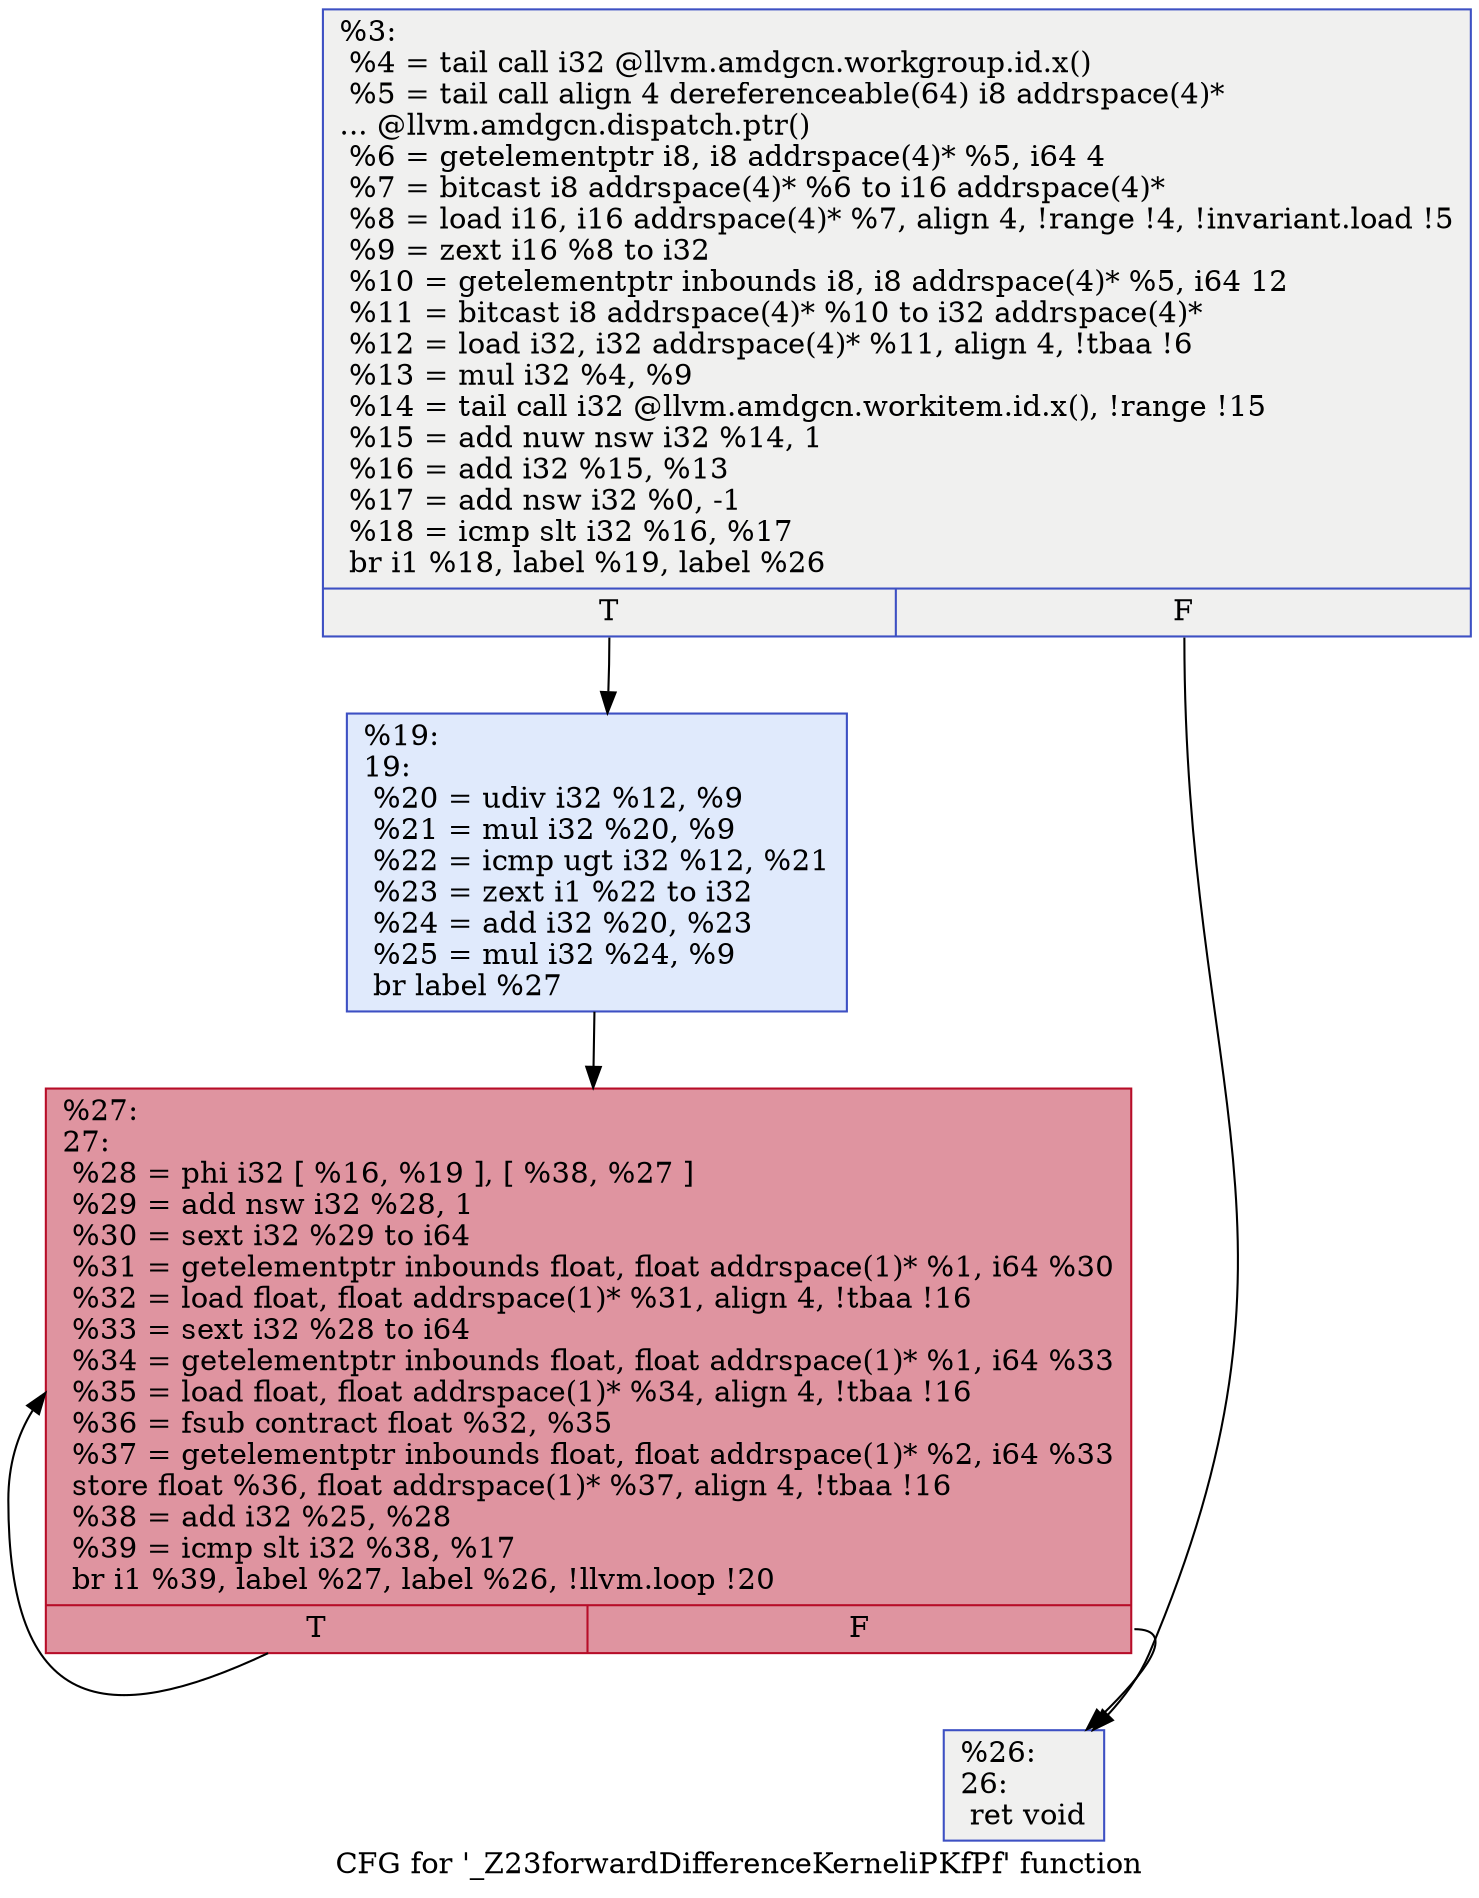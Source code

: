 digraph "CFG for '_Z23forwardDifferenceKerneliPKfPf' function" {
	label="CFG for '_Z23forwardDifferenceKerneliPKfPf' function";

	Node0x63f8500 [shape=record,color="#3d50c3ff", style=filled, fillcolor="#dedcdb70",label="{%3:\l  %4 = tail call i32 @llvm.amdgcn.workgroup.id.x()\l  %5 = tail call align 4 dereferenceable(64) i8 addrspace(4)*\l... @llvm.amdgcn.dispatch.ptr()\l  %6 = getelementptr i8, i8 addrspace(4)* %5, i64 4\l  %7 = bitcast i8 addrspace(4)* %6 to i16 addrspace(4)*\l  %8 = load i16, i16 addrspace(4)* %7, align 4, !range !4, !invariant.load !5\l  %9 = zext i16 %8 to i32\l  %10 = getelementptr inbounds i8, i8 addrspace(4)* %5, i64 12\l  %11 = bitcast i8 addrspace(4)* %10 to i32 addrspace(4)*\l  %12 = load i32, i32 addrspace(4)* %11, align 4, !tbaa !6\l  %13 = mul i32 %4, %9\l  %14 = tail call i32 @llvm.amdgcn.workitem.id.x(), !range !15\l  %15 = add nuw nsw i32 %14, 1\l  %16 = add i32 %15, %13\l  %17 = add nsw i32 %0, -1\l  %18 = icmp slt i32 %16, %17\l  br i1 %18, label %19, label %26\l|{<s0>T|<s1>F}}"];
	Node0x63f8500:s0 -> Node0x63f9ec0;
	Node0x63f8500:s1 -> Node0x63fa9a0;
	Node0x63f9ec0 [shape=record,color="#3d50c3ff", style=filled, fillcolor="#b9d0f970",label="{%19:\l19:                                               \l  %20 = udiv i32 %12, %9\l  %21 = mul i32 %20, %9\l  %22 = icmp ugt i32 %12, %21\l  %23 = zext i1 %22 to i32\l  %24 = add i32 %20, %23\l  %25 = mul i32 %24, %9\l  br label %27\l}"];
	Node0x63f9ec0 -> Node0x63fae20;
	Node0x63fa9a0 [shape=record,color="#3d50c3ff", style=filled, fillcolor="#dedcdb70",label="{%26:\l26:                                               \l  ret void\l}"];
	Node0x63fae20 [shape=record,color="#b70d28ff", style=filled, fillcolor="#b70d2870",label="{%27:\l27:                                               \l  %28 = phi i32 [ %16, %19 ], [ %38, %27 ]\l  %29 = add nsw i32 %28, 1\l  %30 = sext i32 %29 to i64\l  %31 = getelementptr inbounds float, float addrspace(1)* %1, i64 %30\l  %32 = load float, float addrspace(1)* %31, align 4, !tbaa !16\l  %33 = sext i32 %28 to i64\l  %34 = getelementptr inbounds float, float addrspace(1)* %1, i64 %33\l  %35 = load float, float addrspace(1)* %34, align 4, !tbaa !16\l  %36 = fsub contract float %32, %35\l  %37 = getelementptr inbounds float, float addrspace(1)* %2, i64 %33\l  store float %36, float addrspace(1)* %37, align 4, !tbaa !16\l  %38 = add i32 %25, %28\l  %39 = icmp slt i32 %38, %17\l  br i1 %39, label %27, label %26, !llvm.loop !20\l|{<s0>T|<s1>F}}"];
	Node0x63fae20:s0 -> Node0x63fae20;
	Node0x63fae20:s1 -> Node0x63fa9a0;
}
